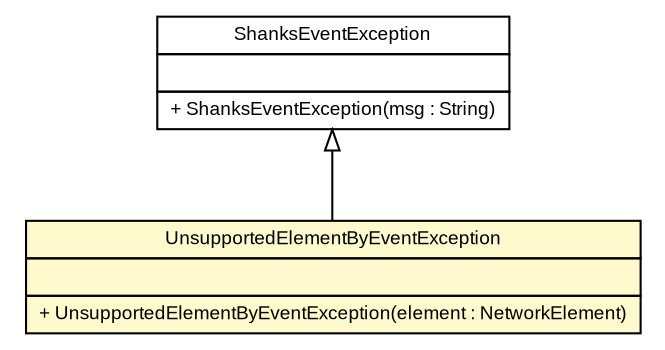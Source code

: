 #!/usr/local/bin/dot
#
# Class diagram 
# Generated by UMLGraph version 5.1 (http://www.umlgraph.org/)
#

digraph G {
	edge [fontname="arial",fontsize=10,labelfontname="arial",labelfontsize=10];
	node [fontname="arial",fontsize=10,shape=plaintext];
	nodesep=0.25;
	ranksep=0.5;
	// es.upm.dit.gsi.shanks.model.event.exception.UnsupportedElementByEventException
	c5510 [label=<<table title="es.upm.dit.gsi.shanks.model.event.exception.UnsupportedElementByEventException" border="0" cellborder="1" cellspacing="0" cellpadding="2" port="p" bgcolor="lemonChiffon" href="./UnsupportedElementByEventException.html">
		<tr><td><table border="0" cellspacing="0" cellpadding="1">
<tr><td align="center" balign="center"> UnsupportedElementByEventException </td></tr>
		</table></td></tr>
		<tr><td><table border="0" cellspacing="0" cellpadding="1">
<tr><td align="left" balign="left">  </td></tr>
		</table></td></tr>
		<tr><td><table border="0" cellspacing="0" cellpadding="1">
<tr><td align="left" balign="left"> + UnsupportedElementByEventException(element : NetworkElement) </td></tr>
		</table></td></tr>
		</table>>, fontname="arial", fontcolor="black", fontsize=9.0];
	// es.upm.dit.gsi.shanks.model.event.exception.ShanksEventException
	c5511 [label=<<table title="es.upm.dit.gsi.shanks.model.event.exception.ShanksEventException" border="0" cellborder="1" cellspacing="0" cellpadding="2" port="p" href="./ShanksEventException.html">
		<tr><td><table border="0" cellspacing="0" cellpadding="1">
<tr><td align="center" balign="center"> ShanksEventException </td></tr>
		</table></td></tr>
		<tr><td><table border="0" cellspacing="0" cellpadding="1">
<tr><td align="left" balign="left">  </td></tr>
		</table></td></tr>
		<tr><td><table border="0" cellspacing="0" cellpadding="1">
<tr><td align="left" balign="left"> + ShanksEventException(msg : String) </td></tr>
		</table></td></tr>
		</table>>, fontname="arial", fontcolor="black", fontsize=9.0];
	//es.upm.dit.gsi.shanks.model.event.exception.UnsupportedElementByEventException extends es.upm.dit.gsi.shanks.model.event.exception.ShanksEventException
	c5511:p -> c5510:p [dir=back,arrowtail=empty];
}

